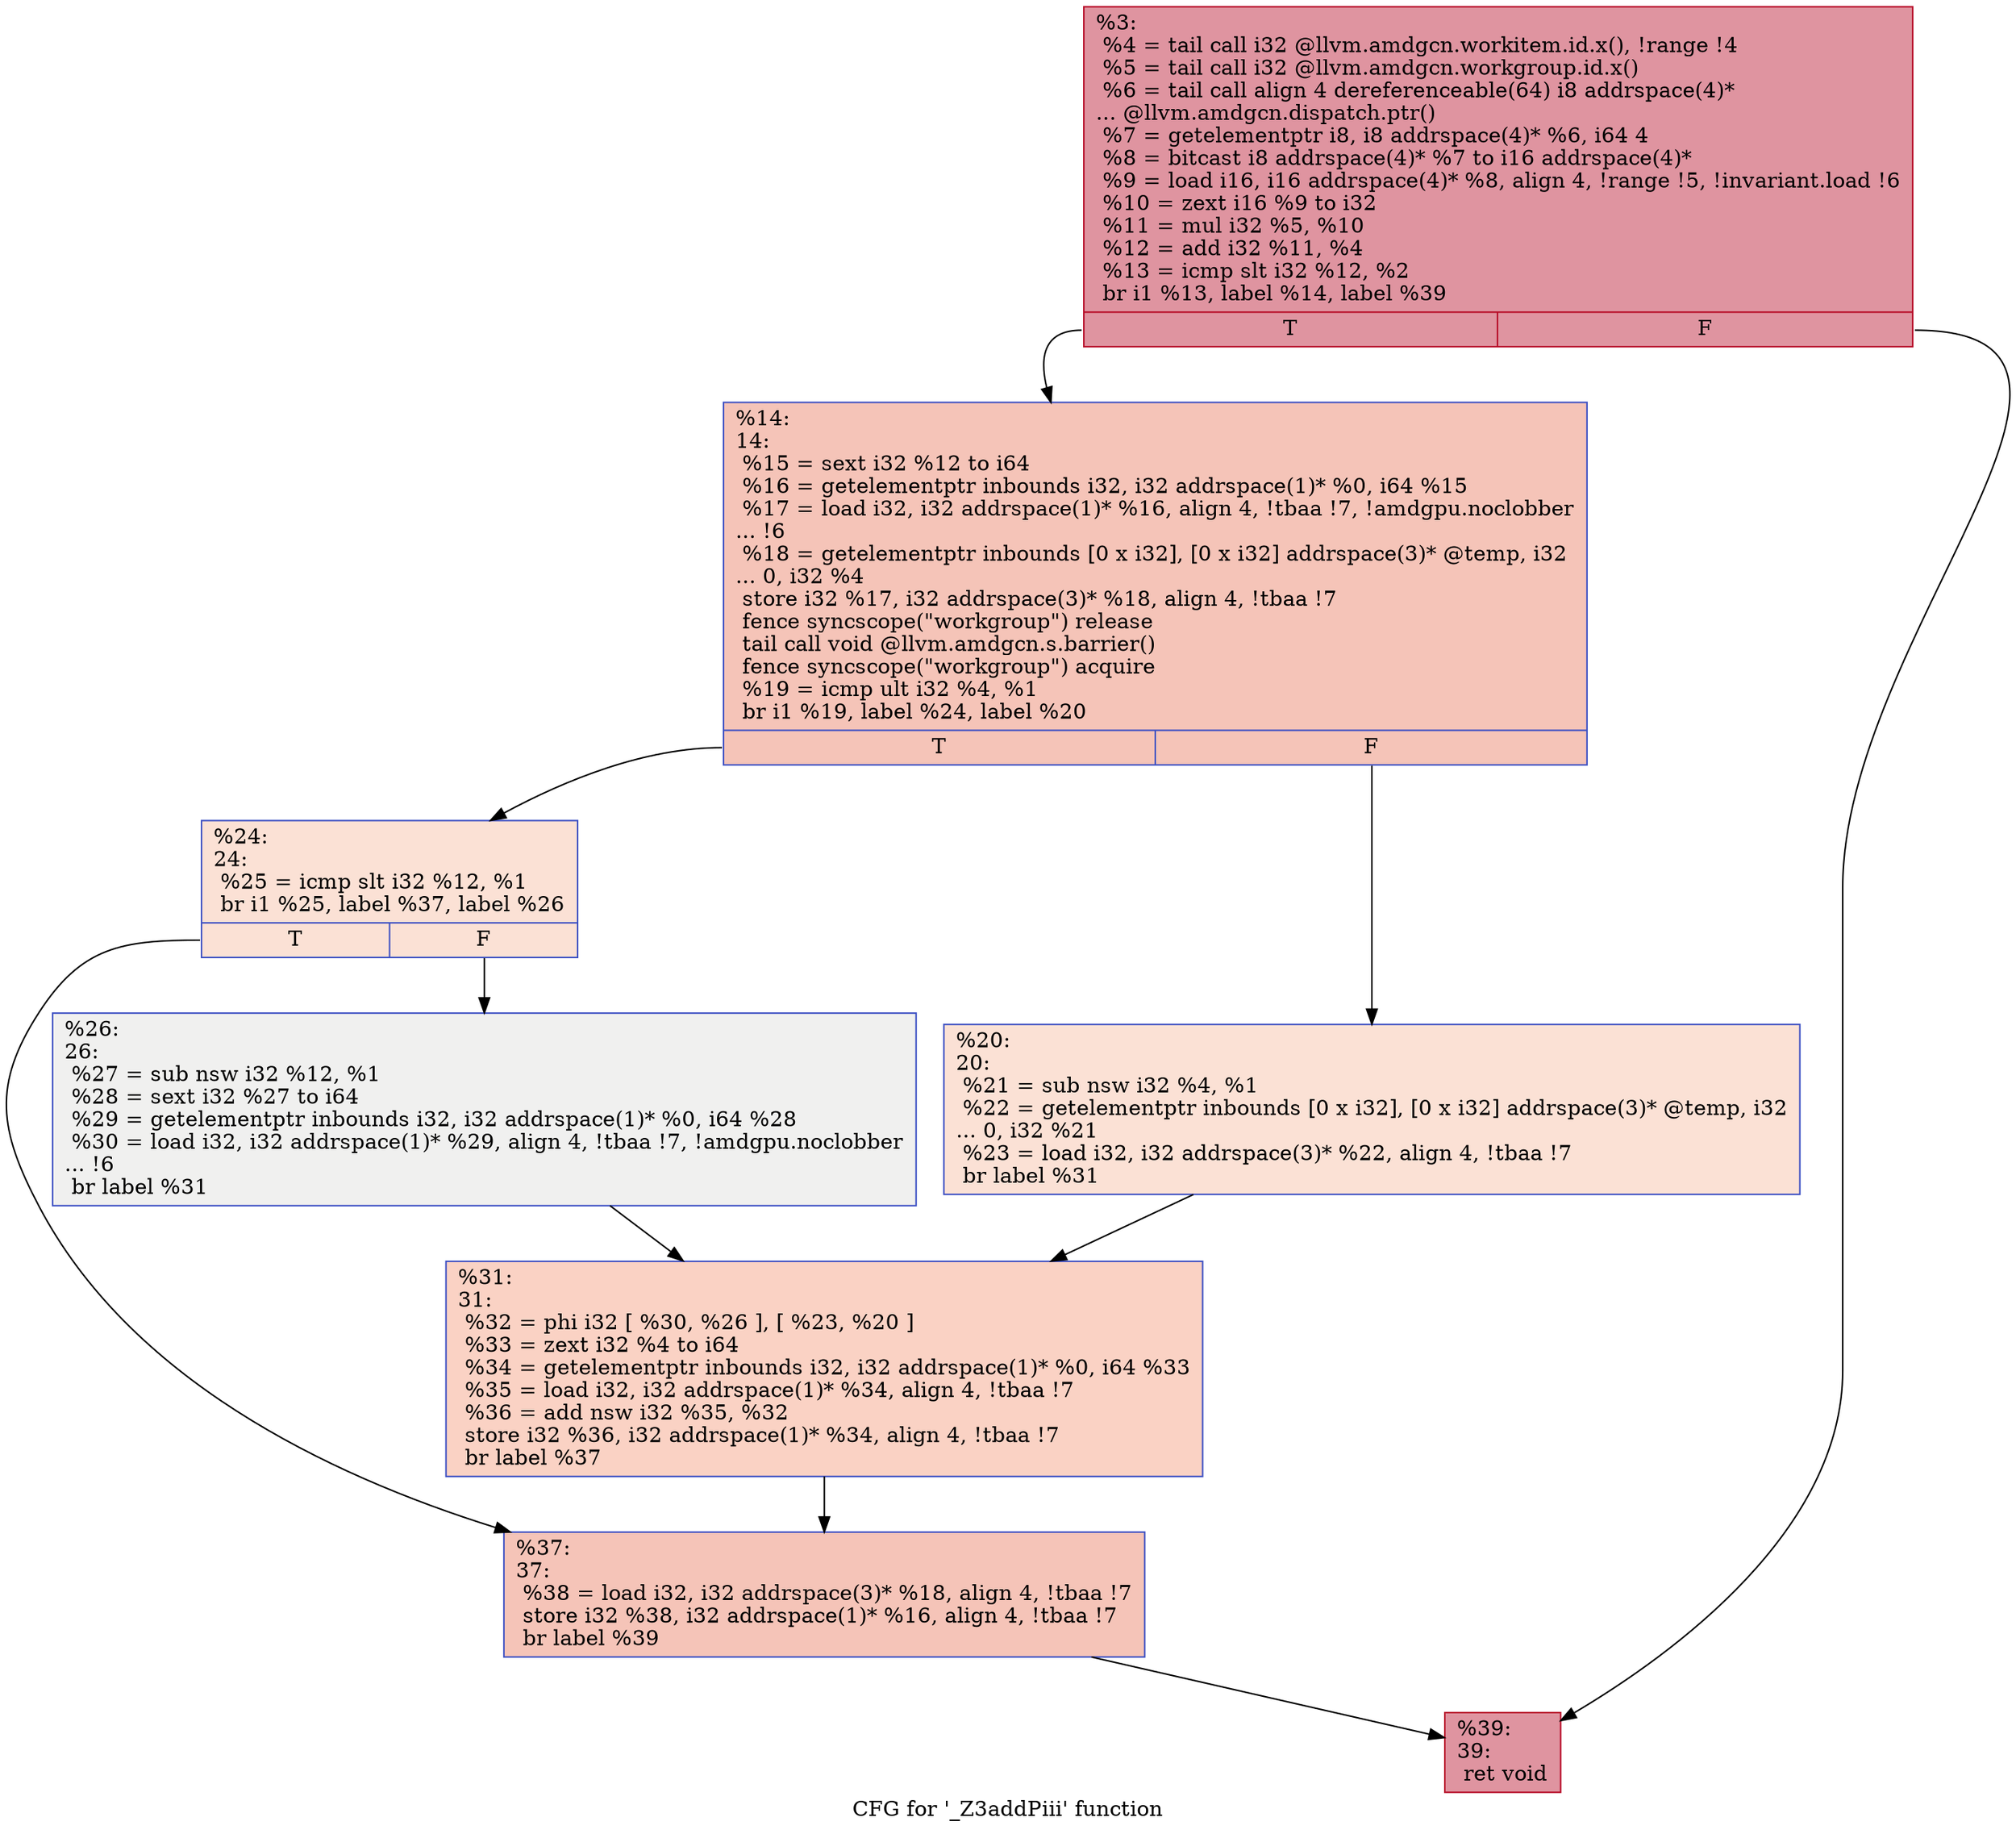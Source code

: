digraph "CFG for '_Z3addPiii' function" {
	label="CFG for '_Z3addPiii' function";

	Node0x6266c10 [shape=record,color="#b70d28ff", style=filled, fillcolor="#b70d2870",label="{%3:\l  %4 = tail call i32 @llvm.amdgcn.workitem.id.x(), !range !4\l  %5 = tail call i32 @llvm.amdgcn.workgroup.id.x()\l  %6 = tail call align 4 dereferenceable(64) i8 addrspace(4)*\l... @llvm.amdgcn.dispatch.ptr()\l  %7 = getelementptr i8, i8 addrspace(4)* %6, i64 4\l  %8 = bitcast i8 addrspace(4)* %7 to i16 addrspace(4)*\l  %9 = load i16, i16 addrspace(4)* %8, align 4, !range !5, !invariant.load !6\l  %10 = zext i16 %9 to i32\l  %11 = mul i32 %5, %10\l  %12 = add i32 %11, %4\l  %13 = icmp slt i32 %12, %2\l  br i1 %13, label %14, label %39\l|{<s0>T|<s1>F}}"];
	Node0x6266c10:s0 -> Node0x62679b0;
	Node0x6266c10:s1 -> Node0x6268bb0;
	Node0x62679b0 [shape=record,color="#3d50c3ff", style=filled, fillcolor="#e97a5f70",label="{%14:\l14:                                               \l  %15 = sext i32 %12 to i64\l  %16 = getelementptr inbounds i32, i32 addrspace(1)* %0, i64 %15\l  %17 = load i32, i32 addrspace(1)* %16, align 4, !tbaa !7, !amdgpu.noclobber\l... !6\l  %18 = getelementptr inbounds [0 x i32], [0 x i32] addrspace(3)* @temp, i32\l... 0, i32 %4\l  store i32 %17, i32 addrspace(3)* %18, align 4, !tbaa !7\l  fence syncscope(\"workgroup\") release\l  tail call void @llvm.amdgcn.s.barrier()\l  fence syncscope(\"workgroup\") acquire\l  %19 = icmp ult i32 %4, %1\l  br i1 %19, label %24, label %20\l|{<s0>T|<s1>F}}"];
	Node0x62679b0:s0 -> Node0x626a180;
	Node0x62679b0:s1 -> Node0x626a210;
	Node0x626a210 [shape=record,color="#3d50c3ff", style=filled, fillcolor="#f7bca170",label="{%20:\l20:                                               \l  %21 = sub nsw i32 %4, %1\l  %22 = getelementptr inbounds [0 x i32], [0 x i32] addrspace(3)* @temp, i32\l... 0, i32 %21\l  %23 = load i32, i32 addrspace(3)* %22, align 4, !tbaa !7\l  br label %31\l}"];
	Node0x626a210 -> Node0x626a510;
	Node0x626a180 [shape=record,color="#3d50c3ff", style=filled, fillcolor="#f7bca170",label="{%24:\l24:                                               \l  %25 = icmp slt i32 %12, %1\l  br i1 %25, label %37, label %26\l|{<s0>T|<s1>F}}"];
	Node0x626a180:s0 -> Node0x626a660;
	Node0x626a180:s1 -> Node0x626a6b0;
	Node0x626a6b0 [shape=record,color="#3d50c3ff", style=filled, fillcolor="#dedcdb70",label="{%26:\l26:                                               \l  %27 = sub nsw i32 %12, %1\l  %28 = sext i32 %27 to i64\l  %29 = getelementptr inbounds i32, i32 addrspace(1)* %0, i64 %28\l  %30 = load i32, i32 addrspace(1)* %29, align 4, !tbaa !7, !amdgpu.noclobber\l... !6\l  br label %31\l}"];
	Node0x626a6b0 -> Node0x626a510;
	Node0x626a510 [shape=record,color="#3d50c3ff", style=filled, fillcolor="#f4987a70",label="{%31:\l31:                                               \l  %32 = phi i32 [ %30, %26 ], [ %23, %20 ]\l  %33 = zext i32 %4 to i64\l  %34 = getelementptr inbounds i32, i32 addrspace(1)* %0, i64 %33\l  %35 = load i32, i32 addrspace(1)* %34, align 4, !tbaa !7\l  %36 = add nsw i32 %35, %32\l  store i32 %36, i32 addrspace(1)* %34, align 4, !tbaa !7\l  br label %37\l}"];
	Node0x626a510 -> Node0x626a660;
	Node0x626a660 [shape=record,color="#3d50c3ff", style=filled, fillcolor="#e97a5f70",label="{%37:\l37:                                               \l  %38 = load i32, i32 addrspace(3)* %18, align 4, !tbaa !7\l  store i32 %38, i32 addrspace(1)* %16, align 4, !tbaa !7\l  br label %39\l}"];
	Node0x626a660 -> Node0x6268bb0;
	Node0x6268bb0 [shape=record,color="#b70d28ff", style=filled, fillcolor="#b70d2870",label="{%39:\l39:                                               \l  ret void\l}"];
}
